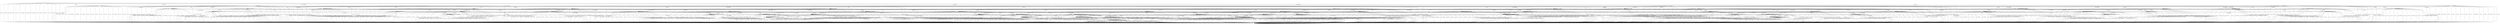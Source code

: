 digraph T4 {
0 [label="0"];
1 [label="1", shape=doublecircle];
2 [label="2"];
3 [label="3"];
4 [label="4"];
5 [label="5"];
6 [label="6"];
7 [label="7"];
8 [label="8"];
9 [label="9"];
10 [label="10"];
11 [label="11"];
12 [label="12"];
13 [label="13"];
14 [label="14"];
15 [label="15"];
16 [label="16"];
17 [label="17"];
18 [label="18"];
19 [label="19"];
20 [label="20"];
21 [label="21"];
22 [label="22"];
23 [label="23"];
24 [label="24"];
25 [label="25"];
26 [label="26"];
27 [label="27"];
28 [label="28"];
29 [label="29"];
30 [label="30"];
31 [label="31"];
32 [label="32"];
33 [label="33"];
34 [label="34"];
35 [label="35"];
36 [label="36"];
37 [label="37"];
38 [label="38"];
39 [label="39"];
40 [label="40"];
41 [label="41"];
42 [label="42"];
43 [label="43"];
44 [label="44"];
45 [label="45"];
46 [label="46"];
47 [label="47"];
48 [label="48"];
49 [label="49"];
50 [label="50"];
51 [label="51"];
52 [label="52"];
53 [label="53"];
54 [label="54"];
55 [label="55"];
56 [label="56"];
57 [label="57"];
58 [label="58"];
59 [label="59"];
60 [label="60"];
61 [label="61"];
62 [label="62"];
63 [label="63"];
64 [label="64"];
0 -> 0  [label="usr3_ai1_re6"];
0 -> 0  [label="usr2_ai3_re23"];
0 -> 0  [label="usr2_ai1_VoidReply"];
0 -> 0  [label="usr1_ai2_re21"];
0 -> 0  [label="ai1_ce3"];
0 -> 0  [label="ai1_ce2"];
0 -> 0  [label="usr1_ai3_VoidReply"];
0 -> 0  [label="usr3_ai3_re4"];
0 -> 0  [label="usr3_ai1_re1"];
0 -> 0  [label="usr2_ai2_VoidReply"];
0 -> 0  [label="usr2_ai3_VoidReply"];
0 -> 0  [label="usr3_ai2_VoidReply"];
0 -> 0  [label="usr2_ai3_re11"];
0 -> 0  [label="usr3_ai1_VoidReply"];
0 -> 0  [label="usr2_ai3_re5"];
0 -> 0  [label="usr3_ai3_re19"];
0 -> 0  [label="usr3_ai3_re12"];
0 -> 0  [label="usr1_ai1_re2"];
0 -> 0  [label="usr1_ai2_re14"];
0 -> 0  [label="usr1_ai1_re1"];
0 -> 0  [label="usr3_ai3_VoidReply"];
1 -> 0  [label="usr3_ai1_re6"];
1 -> 0  [label="usr2_ai3_re23"];
1 -> 0  [label="usr2_ai1_VoidReply"];
1 -> 1  [label="usr1_ai2_re21"];
1 -> 1  [label="ai1_ce3"];
1 -> 0  [label="ai1_ce2"];
1 -> 1  [label="usr1_ai3_VoidReply"];
1 -> 1  [label="usr3_ai3_re4"];
1 -> 0  [label="usr3_ai1_re1"];
1 -> 0  [label="usr2_ai2_VoidReply"];
1 -> 1  [label="usr2_ai3_VoidReply"];
1 -> 0  [label="usr3_ai2_VoidReply"];
1 -> 1  [label="usr2_ai3_re11"];
1 -> 0  [label="usr3_ai1_VoidReply"];
1 -> 0  [label="usr2_ai3_re5"];
1 -> 0  [label="usr3_ai3_re19"];
1 -> 0  [label="usr3_ai3_re12"];
1 -> 0  [label="usr1_ai1_re2"];
1 -> 0  [label="usr1_ai2_re14"];
1 -> 0  [label="usr1_ai1_re1"];
1 -> 0  [label="usr3_ai3_VoidReply"];
2 -> 0  [label="usr3_ai1_re6"];
2 -> 0  [label="usr2_ai3_re23"];
2 -> 0  [label="usr2_ai1_VoidReply"];
2 -> 1  [label="usr1_ai2_re21"];
2 -> 2  [label="ai1_ce3"];
2 -> 0  [label="ai1_ce2"];
2 -> 2  [label="usr1_ai3_VoidReply"];
2 -> 2  [label="usr3_ai3_re4"];
2 -> 0  [label="usr3_ai1_re1"];
2 -> 0  [label="usr2_ai2_VoidReply"];
2 -> 2  [label="usr2_ai3_VoidReply"];
2 -> 0  [label="usr3_ai2_VoidReply"];
2 -> 2  [label="usr2_ai3_re11"];
2 -> 0  [label="usr3_ai1_VoidReply"];
2 -> 0  [label="usr2_ai3_re5"];
2 -> 0  [label="usr3_ai3_re19"];
2 -> 0  [label="usr3_ai3_re12"];
2 -> 0  [label="usr1_ai1_re2"];
2 -> 0  [label="usr1_ai2_re14"];
2 -> 0  [label="usr1_ai1_re1"];
2 -> 0  [label="usr3_ai3_VoidReply"];
3 -> 0  [label="usr3_ai1_re6"];
3 -> 0  [label="usr2_ai3_re23"];
3 -> 0  [label="usr2_ai1_VoidReply"];
3 -> 3  [label="usr1_ai2_re21"];
3 -> 1  [label="ai1_ce3"];
3 -> 0  [label="ai1_ce2"];
3 -> 3  [label="usr1_ai3_VoidReply"];
3 -> 3  [label="usr3_ai3_re4"];
3 -> 0  [label="usr3_ai1_re1"];
3 -> 0  [label="usr2_ai2_VoidReply"];
3 -> 3  [label="usr2_ai3_VoidReply"];
3 -> 0  [label="usr3_ai2_VoidReply"];
3 -> 3  [label="usr2_ai3_re11"];
3 -> 0  [label="usr3_ai1_VoidReply"];
3 -> 0  [label="usr2_ai3_re5"];
3 -> 0  [label="usr3_ai3_re19"];
3 -> 0  [label="usr3_ai3_re12"];
3 -> 0  [label="usr1_ai1_re2"];
3 -> 0  [label="usr1_ai2_re14"];
3 -> 0  [label="usr1_ai1_re1"];
3 -> 0  [label="usr3_ai3_VoidReply"];
4 -> 0  [label="usr3_ai1_re6"];
4 -> 0  [label="usr2_ai3_re23"];
4 -> 0  [label="usr2_ai1_VoidReply"];
4 -> 4  [label="usr1_ai2_re21"];
4 -> 4  [label="ai1_ce3"];
4 -> 0  [label="ai1_ce2"];
4 -> 1  [label="usr3_ai3_re4"];
4 -> 4  [label="usr1_ai3_VoidReply"];
4 -> 0  [label="usr3_ai1_re1"];
4 -> 0  [label="usr2_ai2_VoidReply"];
4 -> 4  [label="usr2_ai3_VoidReply"];
4 -> 0  [label="usr3_ai2_VoidReply"];
4 -> 4  [label="usr2_ai3_re11"];
4 -> 0  [label="usr3_ai1_VoidReply"];
4 -> 0  [label="usr2_ai3_re5"];
4 -> 0  [label="usr3_ai3_re19"];
4 -> 0  [label="usr3_ai3_re12"];
4 -> 0  [label="usr1_ai1_re2"];
4 -> 0  [label="usr1_ai2_re14"];
4 -> 0  [label="usr1_ai1_re1"];
4 -> 0  [label="usr3_ai3_VoidReply"];
5 -> 0  [label="usr3_ai1_re6"];
5 -> 0  [label="usr2_ai3_re23"];
5 -> 0  [label="usr2_ai1_VoidReply"];
5 -> 5  [label="usr1_ai2_re21"];
5 -> 5  [label="ai1_ce3"];
5 -> 0  [label="ai1_ce2"];
5 -> 1  [label="usr1_ai3_VoidReply"];
5 -> 5  [label="usr3_ai3_re4"];
5 -> 0  [label="usr3_ai1_re1"];
5 -> 0  [label="usr2_ai2_VoidReply"];
5 -> 5  [label="usr2_ai3_VoidReply"];
5 -> 0  [label="usr3_ai2_VoidReply"];
5 -> 5  [label="usr2_ai3_re11"];
5 -> 0  [label="usr3_ai1_VoidReply"];
5 -> 0  [label="usr2_ai3_re5"];
5 -> 0  [label="usr3_ai3_re19"];
5 -> 0  [label="usr3_ai3_re12"];
5 -> 0  [label="usr1_ai1_re2"];
5 -> 0  [label="usr1_ai2_re14"];
5 -> 0  [label="usr1_ai1_re1"];
5 -> 0  [label="usr3_ai3_VoidReply"];
6 -> 0  [label="usr3_ai1_re6"];
6 -> 0  [label="usr2_ai3_re23"];
6 -> 0  [label="usr2_ai1_VoidReply"];
6 -> 6  [label="usr1_ai2_re21"];
6 -> 6  [label="ai1_ce3"];
6 -> 0  [label="ai1_ce2"];
6 -> 6  [label="usr1_ai3_VoidReply"];
6 -> 6  [label="usr3_ai3_re4"];
6 -> 0  [label="usr3_ai1_re1"];
6 -> 0  [label="usr2_ai2_VoidReply"];
6 -> 1  [label="usr2_ai3_VoidReply"];
6 -> 0  [label="usr3_ai2_VoidReply"];
6 -> 6  [label="usr2_ai3_re11"];
6 -> 0  [label="usr3_ai1_VoidReply"];
6 -> 0  [label="usr2_ai3_re5"];
6 -> 0  [label="usr3_ai3_re19"];
6 -> 0  [label="usr3_ai3_re12"];
6 -> 0  [label="usr1_ai1_re2"];
6 -> 0  [label="usr1_ai2_re14"];
6 -> 0  [label="usr1_ai1_re1"];
6 -> 0  [label="usr3_ai3_VoidReply"];
7 -> 0  [label="usr3_ai1_re6"];
7 -> 0  [label="usr2_ai3_re23"];
7 -> 0  [label="usr2_ai1_VoidReply"];
7 -> 7  [label="usr1_ai2_re21"];
7 -> 7  [label="ai1_ce3"];
7 -> 0  [label="ai1_ce2"];
7 -> 7  [label="usr3_ai3_re4"];
7 -> 7  [label="usr1_ai3_VoidReply"];
7 -> 0  [label="usr3_ai1_re1"];
7 -> 0  [label="usr2_ai2_VoidReply"];
7 -> 7  [label="usr2_ai3_VoidReply"];
7 -> 0  [label="usr3_ai2_VoidReply"];
7 -> 1  [label="usr2_ai3_re11"];
7 -> 0  [label="usr3_ai1_VoidReply"];
7 -> 0  [label="usr2_ai3_re5"];
7 -> 0  [label="usr3_ai3_re19"];
7 -> 0  [label="usr3_ai3_re12"];
7 -> 0  [label="usr1_ai1_re2"];
7 -> 0  [label="usr1_ai2_re14"];
7 -> 0  [label="usr1_ai1_re1"];
7 -> 0  [label="usr3_ai3_VoidReply"];
8 -> 0  [label="usr3_ai1_re6"];
8 -> 0  [label="usr2_ai3_re23"];
8 -> 0  [label="usr2_ai1_VoidReply"];
8 -> 3  [label="usr1_ai2_re21"];
8 -> 2  [label="ai1_ce3"];
8 -> 0  [label="ai1_ce2"];
8 -> 8  [label="usr1_ai3_VoidReply"];
8 -> 8  [label="usr3_ai3_re4"];
8 -> 0  [label="usr3_ai1_re1"];
8 -> 0  [label="usr2_ai2_VoidReply"];
8 -> 8  [label="usr2_ai3_VoidReply"];
8 -> 0  [label="usr3_ai2_VoidReply"];
8 -> 8  [label="usr2_ai3_re11"];
8 -> 0  [label="usr3_ai1_VoidReply"];
8 -> 0  [label="usr2_ai3_re5"];
8 -> 0  [label="usr3_ai3_re19"];
8 -> 0  [label="usr3_ai3_re12"];
8 -> 0  [label="usr1_ai1_re2"];
8 -> 0  [label="usr1_ai2_re14"];
8 -> 0  [label="usr1_ai1_re1"];
8 -> 0  [label="usr3_ai3_VoidReply"];
9 -> 0  [label="usr3_ai1_re6"];
9 -> 0  [label="usr2_ai3_re23"];
9 -> 0  [label="usr2_ai1_VoidReply"];
9 -> 4  [label="usr1_ai2_re21"];
9 -> 9  [label="ai1_ce3"];
9 -> 0  [label="ai1_ce2"];
9 -> 2  [label="usr3_ai3_re4"];
9 -> 9  [label="usr1_ai3_VoidReply"];
9 -> 0  [label="usr3_ai1_re1"];
9 -> 0  [label="usr2_ai2_VoidReply"];
9 -> 9  [label="usr2_ai3_VoidReply"];
9 -> 0  [label="usr3_ai2_VoidReply"];
9 -> 9  [label="usr2_ai3_re11"];
9 -> 0  [label="usr3_ai1_VoidReply"];
9 -> 0  [label="usr2_ai3_re5"];
9 -> 0  [label="usr3_ai3_re19"];
9 -> 0  [label="usr3_ai3_re12"];
9 -> 0  [label="usr1_ai1_re2"];
9 -> 0  [label="usr1_ai2_re14"];
9 -> 0  [label="usr1_ai1_re1"];
9 -> 0  [label="usr3_ai3_VoidReply"];
10 -> 0  [label="usr3_ai1_re6"];
10 -> 0  [label="usr2_ai3_re23"];
10 -> 0  [label="usr2_ai1_VoidReply"];
10 -> 5  [label="usr1_ai2_re21"];
10 -> 10  [label="ai1_ce3"];
10 -> 0  [label="ai1_ce2"];
10 -> 2  [label="usr1_ai3_VoidReply"];
10 -> 10  [label="usr3_ai3_re4"];
10 -> 0  [label="usr3_ai1_re1"];
10 -> 0  [label="usr2_ai2_VoidReply"];
10 -> 10  [label="usr2_ai3_VoidReply"];
10 -> 0  [label="usr3_ai2_VoidReply"];
10 -> 10  [label="usr2_ai3_re11"];
10 -> 0  [label="usr3_ai1_VoidReply"];
10 -> 0  [label="usr2_ai3_re5"];
10 -> 0  [label="usr3_ai3_re19"];
10 -> 0  [label="usr3_ai3_re12"];
10 -> 0  [label="usr1_ai1_re2"];
10 -> 0  [label="usr1_ai2_re14"];
10 -> 0  [label="usr1_ai1_re1"];
10 -> 0  [label="usr3_ai3_VoidReply"];
11 -> 0  [label="usr3_ai1_re6"];
11 -> 0  [label="usr2_ai3_re23"];
11 -> 0  [label="usr2_ai1_VoidReply"];
11 -> 6  [label="usr1_ai2_re21"];
11 -> 11  [label="ai1_ce3"];
11 -> 0  [label="ai1_ce2"];
11 -> 11  [label="usr1_ai3_VoidReply"];
11 -> 11  [label="usr3_ai3_re4"];
11 -> 0  [label="usr3_ai1_re1"];
11 -> 0  [label="usr2_ai2_VoidReply"];
11 -> 2  [label="usr2_ai3_VoidReply"];
11 -> 0  [label="usr3_ai2_VoidReply"];
11 -> 11  [label="usr2_ai3_re11"];
11 -> 0  [label="usr3_ai1_VoidReply"];
11 -> 0  [label="usr2_ai3_re5"];
11 -> 0  [label="usr3_ai3_re19"];
11 -> 0  [label="usr3_ai3_re12"];
11 -> 0  [label="usr1_ai1_re2"];
11 -> 0  [label="usr1_ai2_re14"];
11 -> 0  [label="usr1_ai1_re1"];
11 -> 0  [label="usr3_ai3_VoidReply"];
12 -> 0  [label="usr3_ai1_re6"];
12 -> 0  [label="usr2_ai3_re23"];
12 -> 0  [label="usr2_ai1_VoidReply"];
12 -> 7  [label="usr1_ai2_re21"];
12 -> 12  [label="ai1_ce3"];
12 -> 0  [label="ai1_ce2"];
12 -> 12  [label="usr3_ai3_re4"];
12 -> 12  [label="usr1_ai3_VoidReply"];
12 -> 0  [label="usr3_ai1_re1"];
12 -> 0  [label="usr2_ai2_VoidReply"];
12 -> 12  [label="usr2_ai3_VoidReply"];
12 -> 0  [label="usr3_ai2_VoidReply"];
12 -> 2  [label="usr2_ai3_re11"];
12 -> 0  [label="usr3_ai1_VoidReply"];
12 -> 0  [label="usr2_ai3_re5"];
12 -> 0  [label="usr3_ai3_re19"];
12 -> 0  [label="usr3_ai3_re12"];
12 -> 0  [label="usr1_ai1_re2"];
12 -> 0  [label="usr1_ai2_re14"];
12 -> 0  [label="usr1_ai1_re1"];
12 -> 0  [label="usr3_ai3_VoidReply"];
13 -> 0  [label="usr3_ai1_re6"];
13 -> 0  [label="usr2_ai3_re23"];
13 -> 0  [label="usr2_ai1_VoidReply"];
13 -> 13  [label="usr1_ai2_re21"];
13 -> 5  [label="ai1_ce3"];
13 -> 0  [label="ai1_ce2"];
13 -> 3  [label="usr1_ai3_VoidReply"];
13 -> 13  [label="usr3_ai3_re4"];
13 -> 0  [label="usr3_ai1_re1"];
13 -> 0  [label="usr2_ai2_VoidReply"];
13 -> 13  [label="usr2_ai3_VoidReply"];
13 -> 0  [label="usr3_ai2_VoidReply"];
13 -> 13  [label="usr2_ai3_re11"];
13 -> 0  [label="usr3_ai1_VoidReply"];
13 -> 0  [label="usr2_ai3_re5"];
13 -> 0  [label="usr3_ai3_re19"];
13 -> 0  [label="usr3_ai3_re12"];
13 -> 0  [label="usr1_ai1_re2"];
13 -> 0  [label="usr1_ai2_re14"];
13 -> 0  [label="usr1_ai1_re1"];
13 -> 0  [label="usr3_ai3_VoidReply"];
14 -> 0  [label="usr3_ai1_re6"];
14 -> 0  [label="usr2_ai3_re23"];
14 -> 0  [label="usr2_ai1_VoidReply"];
14 -> 14  [label="usr1_ai2_re21"];
14 -> 14  [label="ai1_ce3"];
14 -> 0  [label="ai1_ce2"];
14 -> 4  [label="usr1_ai3_VoidReply"];
14 -> 5  [label="usr3_ai3_re4"];
14 -> 0  [label="usr3_ai1_re1"];
14 -> 0  [label="usr2_ai2_VoidReply"];
14 -> 14  [label="usr2_ai3_VoidReply"];
14 -> 0  [label="usr3_ai2_VoidReply"];
14 -> 14  [label="usr2_ai3_re11"];
14 -> 0  [label="usr3_ai1_VoidReply"];
14 -> 0  [label="usr2_ai3_re5"];
14 -> 0  [label="usr3_ai3_re19"];
14 -> 0  [label="usr3_ai3_re12"];
14 -> 0  [label="usr1_ai1_re2"];
14 -> 0  [label="usr1_ai2_re14"];
14 -> 0  [label="usr1_ai1_re1"];
14 -> 0  [label="usr3_ai3_VoidReply"];
15 -> 0  [label="usr3_ai1_re6"];
15 -> 0  [label="usr2_ai3_re23"];
15 -> 0  [label="usr2_ai1_VoidReply"];
15 -> 15  [label="usr1_ai2_re21"];
15 -> 15  [label="ai1_ce3"];
15 -> 0  [label="ai1_ce2"];
15 -> 6  [label="usr1_ai3_VoidReply"];
15 -> 15  [label="usr3_ai3_re4"];
15 -> 0  [label="usr3_ai1_re1"];
15 -> 0  [label="usr2_ai2_VoidReply"];
15 -> 5  [label="usr2_ai3_VoidReply"];
15 -> 0  [label="usr3_ai2_VoidReply"];
15 -> 15  [label="usr2_ai3_re11"];
15 -> 0  [label="usr3_ai1_VoidReply"];
15 -> 0  [label="usr2_ai3_re5"];
15 -> 0  [label="usr3_ai3_re19"];
15 -> 0  [label="usr3_ai3_re12"];
15 -> 0  [label="usr1_ai1_re2"];
15 -> 0  [label="usr1_ai2_re14"];
15 -> 0  [label="usr1_ai1_re1"];
15 -> 0  [label="usr3_ai3_VoidReply"];
16 -> 0  [label="usr3_ai1_re6"];
16 -> 0  [label="usr2_ai3_re23"];
16 -> 0  [label="usr2_ai1_VoidReply"];
16 -> 16  [label="usr1_ai2_re21"];
16 -> 16  [label="ai1_ce3"];
16 -> 0  [label="ai1_ce2"];
16 -> 16  [label="usr3_ai3_re4"];
16 -> 7  [label="usr1_ai3_VoidReply"];
16 -> 0  [label="usr3_ai1_re1"];
16 -> 0  [label="usr2_ai2_VoidReply"];
16 -> 16  [label="usr2_ai3_VoidReply"];
16 -> 0  [label="usr3_ai2_VoidReply"];
16 -> 5  [label="usr2_ai3_re11"];
16 -> 0  [label="usr3_ai1_VoidReply"];
16 -> 0  [label="usr2_ai3_re5"];
16 -> 0  [label="usr3_ai3_re19"];
16 -> 0  [label="usr3_ai3_re12"];
16 -> 0  [label="usr1_ai1_re2"];
16 -> 0  [label="usr1_ai2_re14"];
16 -> 0  [label="usr1_ai1_re1"];
16 -> 0  [label="usr3_ai3_VoidReply"];
17 -> 0  [label="usr3_ai1_re6"];
17 -> 0  [label="usr2_ai3_re23"];
17 -> 0  [label="usr2_ai1_VoidReply"];
17 -> 17  [label="usr1_ai2_re21"];
17 -> 4  [label="ai1_ce3"];
17 -> 0  [label="ai1_ce2"];
17 -> 3  [label="usr3_ai3_re4"];
17 -> 17  [label="usr1_ai3_VoidReply"];
17 -> 0  [label="usr3_ai1_re1"];
17 -> 0  [label="usr2_ai2_VoidReply"];
17 -> 17  [label="usr2_ai3_VoidReply"];
17 -> 0  [label="usr3_ai2_VoidReply"];
17 -> 17  [label="usr2_ai3_re11"];
17 -> 0  [label="usr3_ai1_VoidReply"];
17 -> 0  [label="usr2_ai3_re5"];
17 -> 0  [label="usr3_ai3_re19"];
17 -> 0  [label="usr3_ai3_re12"];
17 -> 0  [label="usr1_ai1_re2"];
17 -> 0  [label="usr1_ai2_re14"];
17 -> 0  [label="usr1_ai1_re1"];
17 -> 0  [label="usr3_ai3_VoidReply"];
18 -> 0  [label="usr3_ai1_re6"];
18 -> 0  [label="usr2_ai3_re23"];
18 -> 0  [label="usr2_ai1_VoidReply"];
18 -> 18  [label="usr1_ai2_re21"];
18 -> 18  [label="ai1_ce3"];
18 -> 0  [label="ai1_ce2"];
18 -> 6  [label="usr3_ai3_re4"];
18 -> 18  [label="usr1_ai3_VoidReply"];
18 -> 0  [label="usr3_ai1_re1"];
18 -> 0  [label="usr2_ai2_VoidReply"];
18 -> 4  [label="usr2_ai3_VoidReply"];
18 -> 0  [label="usr3_ai2_VoidReply"];
18 -> 18  [label="usr2_ai3_re11"];
18 -> 0  [label="usr3_ai1_VoidReply"];
18 -> 0  [label="usr2_ai3_re5"];
18 -> 0  [label="usr3_ai3_re19"];
18 -> 0  [label="usr3_ai3_re12"];
18 -> 0  [label="usr1_ai1_re2"];
18 -> 0  [label="usr1_ai2_re14"];
18 -> 0  [label="usr1_ai1_re1"];
18 -> 0  [label="usr3_ai3_VoidReply"];
19 -> 0  [label="usr3_ai1_re6"];
19 -> 0  [label="usr2_ai3_re23"];
19 -> 0  [label="usr2_ai1_VoidReply"];
19 -> 19  [label="usr1_ai2_re21"];
19 -> 19  [label="ai1_ce3"];
19 -> 0  [label="ai1_ce2"];
19 -> 19  [label="usr1_ai3_VoidReply"];
19 -> 7  [label="usr3_ai3_re4"];
19 -> 0  [label="usr3_ai1_re1"];
19 -> 0  [label="usr2_ai2_VoidReply"];
19 -> 19  [label="usr2_ai3_VoidReply"];
19 -> 0  [label="usr3_ai2_VoidReply"];
19 -> 4  [label="usr2_ai3_re11"];
19 -> 0  [label="usr3_ai1_VoidReply"];
19 -> 0  [label="usr2_ai3_re5"];
19 -> 0  [label="usr3_ai3_re19"];
19 -> 0  [label="usr3_ai3_re12"];
19 -> 0  [label="usr1_ai1_re2"];
19 -> 0  [label="usr1_ai2_re14"];
19 -> 0  [label="usr1_ai1_re1"];
19 -> 0  [label="usr3_ai3_VoidReply"];
20 -> 0  [label="usr3_ai1_re6"];
20 -> 0  [label="usr2_ai3_re23"];
20 -> 0  [label="usr2_ai1_VoidReply"];
20 -> 20  [label="usr1_ai2_re21"];
20 -> 6  [label="ai1_ce3"];
20 -> 0  [label="ai1_ce2"];
20 -> 20  [label="usr1_ai3_VoidReply"];
20 -> 20  [label="usr3_ai3_re4"];
20 -> 0  [label="usr3_ai1_re1"];
20 -> 0  [label="usr2_ai2_VoidReply"];
20 -> 3  [label="usr2_ai3_VoidReply"];
20 -> 0  [label="usr3_ai2_VoidReply"];
20 -> 20  [label="usr2_ai3_re11"];
20 -> 0  [label="usr3_ai1_VoidReply"];
20 -> 0  [label="usr2_ai3_re5"];
20 -> 0  [label="usr3_ai3_re19"];
20 -> 0  [label="usr3_ai3_re12"];
20 -> 0  [label="usr1_ai1_re2"];
20 -> 0  [label="usr1_ai2_re14"];
20 -> 0  [label="usr1_ai1_re1"];
20 -> 0  [label="usr3_ai3_VoidReply"];
21 -> 0  [label="usr3_ai1_re6"];
21 -> 0  [label="usr2_ai3_re23"];
21 -> 0  [label="usr2_ai1_VoidReply"];
21 -> 21  [label="usr1_ai2_re21"];
21 -> 21  [label="ai1_ce3"];
21 -> 0  [label="ai1_ce2"];
21 -> 21  [label="usr3_ai3_re4"];
21 -> 21  [label="usr1_ai3_VoidReply"];
21 -> 0  [label="usr3_ai1_re1"];
21 -> 0  [label="usr2_ai2_VoidReply"];
21 -> 7  [label="usr2_ai3_VoidReply"];
21 -> 0  [label="usr3_ai2_VoidReply"];
21 -> 6  [label="usr2_ai3_re11"];
21 -> 0  [label="usr3_ai1_VoidReply"];
21 -> 0  [label="usr2_ai3_re5"];
21 -> 0  [label="usr3_ai3_re19"];
21 -> 0  [label="usr3_ai3_re12"];
21 -> 0  [label="usr1_ai1_re2"];
21 -> 0  [label="usr1_ai2_re14"];
21 -> 0  [label="usr1_ai1_re1"];
21 -> 0  [label="usr3_ai3_VoidReply"];
22 -> 0  [label="usr3_ai1_re6"];
22 -> 0  [label="usr2_ai3_re23"];
22 -> 0  [label="usr2_ai1_VoidReply"];
22 -> 15  [label="usr1_ai2_re21"];
22 -> 22  [label="ai1_ce3"];
22 -> 0  [label="ai1_ce2"];
22 -> 11  [label="usr1_ai3_VoidReply"];
22 -> 22  [label="usr3_ai3_re4"];
22 -> 0  [label="usr3_ai1_re1"];
22 -> 0  [label="usr2_ai2_VoidReply"];
22 -> 10  [label="usr2_ai3_VoidReply"];
22 -> 0  [label="usr3_ai2_VoidReply"];
22 -> 22  [label="usr2_ai3_re11"];
22 -> 0  [label="usr3_ai1_VoidReply"];
22 -> 0  [label="usr2_ai3_re5"];
22 -> 0  [label="usr3_ai3_re19"];
22 -> 0  [label="usr3_ai3_re12"];
22 -> 0  [label="usr1_ai1_re2"];
22 -> 0  [label="usr1_ai2_re14"];
22 -> 0  [label="usr1_ai1_re1"];
22 -> 0  [label="usr3_ai3_VoidReply"];
23 -> 0  [label="usr3_ai1_re6"];
23 -> 0  [label="usr2_ai3_re23"];
23 -> 0  [label="usr2_ai1_VoidReply"];
23 -> 23  [label="usr1_ai2_re21"];
23 -> 15  [label="ai1_ce3"];
23 -> 0  [label="ai1_ce2"];
23 -> 20  [label="usr1_ai3_VoidReply"];
23 -> 23  [label="usr3_ai3_re4"];
23 -> 0  [label="usr3_ai1_re1"];
23 -> 0  [label="usr2_ai2_VoidReply"];
23 -> 13  [label="usr2_ai3_VoidReply"];
23 -> 0  [label="usr3_ai2_VoidReply"];
23 -> 23  [label="usr2_ai3_re11"];
23 -> 0  [label="usr3_ai1_VoidReply"];
23 -> 0  [label="usr2_ai3_re5"];
23 -> 0  [label="usr3_ai3_re19"];
23 -> 0  [label="usr3_ai3_re12"];
23 -> 0  [label="usr1_ai1_re2"];
23 -> 0  [label="usr1_ai2_re14"];
23 -> 0  [label="usr1_ai1_re1"];
23 -> 0  [label="usr3_ai3_VoidReply"];
24 -> 0  [label="usr3_ai1_re6"];
24 -> 0  [label="usr2_ai3_re23"];
24 -> 0  [label="usr2_ai1_VoidReply"];
24 -> 24  [label="usr1_ai2_re21"];
24 -> 24  [label="ai1_ce3"];
24 -> 0  [label="ai1_ce2"];
24 -> 18  [label="usr1_ai3_VoidReply"];
24 -> 15  [label="usr3_ai3_re4"];
24 -> 0  [label="usr3_ai1_re1"];
24 -> 0  [label="usr2_ai2_VoidReply"];
24 -> 14  [label="usr2_ai3_VoidReply"];
24 -> 0  [label="usr3_ai2_VoidReply"];
24 -> 24  [label="usr2_ai3_re11"];
24 -> 0  [label="usr3_ai1_VoidReply"];
24 -> 0  [label="usr2_ai3_re5"];
24 -> 0  [label="usr3_ai3_re19"];
24 -> 0  [label="usr3_ai3_re12"];
24 -> 0  [label="usr1_ai1_re2"];
24 -> 0  [label="usr1_ai2_re14"];
24 -> 0  [label="usr1_ai1_re1"];
24 -> 0  [label="usr3_ai3_VoidReply"];
25 -> 0  [label="usr3_ai1_re6"];
25 -> 0  [label="usr2_ai3_re23"];
25 -> 0  [label="usr2_ai1_VoidReply"];
25 -> 25  [label="usr1_ai2_re21"];
25 -> 25  [label="ai1_ce3"];
25 -> 0  [label="ai1_ce2"];
25 -> 25  [label="usr3_ai3_re4"];
25 -> 21  [label="usr1_ai3_VoidReply"];
25 -> 0  [label="usr3_ai1_re1"];
25 -> 0  [label="usr2_ai2_VoidReply"];
25 -> 16  [label="usr2_ai3_VoidReply"];
25 -> 0  [label="usr3_ai2_VoidReply"];
25 -> 15  [label="usr2_ai3_re11"];
25 -> 0  [label="usr3_ai1_VoidReply"];
25 -> 0  [label="usr2_ai3_re5"];
25 -> 0  [label="usr3_ai3_re19"];
25 -> 0  [label="usr3_ai3_re12"];
25 -> 0  [label="usr1_ai1_re2"];
25 -> 0  [label="usr1_ai2_re14"];
25 -> 0  [label="usr1_ai1_re1"];
25 -> 0  [label="usr3_ai3_VoidReply"];
26 -> 0  [label="usr3_ai1_re6"];
26 -> 0  [label="usr2_ai3_re23"];
26 -> 0  [label="usr2_ai1_VoidReply"];
26 -> 18  [label="usr1_ai2_re21"];
26 -> 26  [label="ai1_ce3"];
26 -> 0  [label="ai1_ce2"];
26 -> 11  [label="usr3_ai3_re4"];
26 -> 26  [label="usr1_ai3_VoidReply"];
26 -> 0  [label="usr3_ai1_re1"];
26 -> 0  [label="usr2_ai2_VoidReply"];
26 -> 9  [label="usr2_ai3_VoidReply"];
26 -> 0  [label="usr3_ai2_VoidReply"];
26 -> 26  [label="usr2_ai3_re11"];
26 -> 0  [label="usr3_ai1_VoidReply"];
26 -> 0  [label="usr2_ai3_re5"];
26 -> 0  [label="usr3_ai3_re19"];
26 -> 0  [label="usr3_ai3_re12"];
26 -> 0  [label="usr1_ai1_re2"];
26 -> 0  [label="usr1_ai2_re14"];
26 -> 0  [label="usr1_ai1_re1"];
26 -> 0  [label="usr3_ai3_VoidReply"];
27 -> 0  [label="usr3_ai1_re6"];
27 -> 0  [label="usr2_ai3_re23"];
27 -> 0  [label="usr2_ai1_VoidReply"];
27 -> 27  [label="usr1_ai2_re21"];
27 -> 18  [label="ai1_ce3"];
27 -> 0  [label="ai1_ce2"];
27 -> 20  [label="usr3_ai3_re4"];
27 -> 27  [label="usr1_ai3_VoidReply"];
27 -> 0  [label="usr3_ai1_re1"];
27 -> 0  [label="usr2_ai2_VoidReply"];
27 -> 17  [label="usr2_ai3_VoidReply"];
27 -> 0  [label="usr3_ai2_VoidReply"];
27 -> 27  [label="usr2_ai3_re11"];
27 -> 0  [label="usr3_ai1_VoidReply"];
27 -> 0  [label="usr2_ai3_re5"];
27 -> 0  [label="usr3_ai3_re19"];
27 -> 0  [label="usr3_ai3_re12"];
27 -> 0  [label="usr1_ai1_re2"];
27 -> 0  [label="usr1_ai2_re14"];
27 -> 0  [label="usr1_ai1_re1"];
27 -> 0  [label="usr3_ai3_VoidReply"];
28 -> 0  [label="usr3_ai1_re6"];
28 -> 0  [label="usr2_ai3_re23"];
28 -> 0  [label="usr2_ai1_VoidReply"];
28 -> 28  [label="usr1_ai2_re21"];
28 -> 28  [label="ai1_ce3"];
28 -> 0  [label="ai1_ce2"];
28 -> 28  [label="usr1_ai3_VoidReply"];
28 -> 21  [label="usr3_ai3_re4"];
28 -> 0  [label="usr3_ai1_re1"];
28 -> 0  [label="usr2_ai2_VoidReply"];
28 -> 19  [label="usr2_ai3_VoidReply"];
28 -> 0  [label="usr3_ai2_VoidReply"];
28 -> 18  [label="usr2_ai3_re11"];
28 -> 0  [label="usr3_ai1_VoidReply"];
28 -> 0  [label="usr2_ai3_re5"];
28 -> 0  [label="usr3_ai3_re19"];
28 -> 0  [label="usr3_ai3_re12"];
28 -> 0  [label="usr1_ai1_re2"];
28 -> 0  [label="usr1_ai2_re14"];
28 -> 0  [label="usr1_ai1_re1"];
28 -> 0  [label="usr3_ai3_VoidReply"];
29 -> 0  [label="usr3_ai1_re6"];
29 -> 0  [label="usr2_ai3_re23"];
29 -> 0  [label="usr2_ai1_VoidReply"];
29 -> 16  [label="usr1_ai2_re21"];
29 -> 29  [label="ai1_ce3"];
29 -> 0  [label="ai1_ce2"];
29 -> 29  [label="usr3_ai3_re4"];
29 -> 12  [label="usr1_ai3_VoidReply"];
29 -> 0  [label="usr3_ai1_re1"];
29 -> 0  [label="usr2_ai2_VoidReply"];
29 -> 29  [label="usr2_ai3_VoidReply"];
29 -> 0  [label="usr3_ai2_VoidReply"];
29 -> 10  [label="usr2_ai3_re11"];
29 -> 0  [label="usr3_ai1_VoidReply"];
29 -> 0  [label="usr2_ai3_re5"];
29 -> 0  [label="usr3_ai3_re19"];
29 -> 0  [label="usr3_ai3_re12"];
29 -> 0  [label="usr1_ai1_re2"];
29 -> 0  [label="usr1_ai2_re14"];
29 -> 0  [label="usr1_ai1_re1"];
29 -> 0  [label="usr3_ai3_VoidReply"];
30 -> 0  [label="usr3_ai1_re6"];
30 -> 0  [label="usr2_ai3_re23"];
30 -> 0  [label="usr2_ai1_VoidReply"];
30 -> 30  [label="usr1_ai2_re21"];
30 -> 16  [label="ai1_ce3"];
30 -> 0  [label="ai1_ce2"];
30 -> 30  [label="usr3_ai3_re4"];
30 -> 45  [label="usr1_ai3_VoidReply"];
30 -> 0  [label="usr3_ai1_re1"];
30 -> 0  [label="usr2_ai2_VoidReply"];
30 -> 30  [label="usr2_ai3_VoidReply"];
30 -> 0  [label="usr3_ai2_VoidReply"];
30 -> 13  [label="usr2_ai3_re11"];
30 -> 0  [label="usr3_ai1_VoidReply"];
30 -> 0  [label="usr2_ai3_re5"];
30 -> 0  [label="usr3_ai3_re19"];
30 -> 0  [label="usr3_ai3_re12"];
30 -> 0  [label="usr1_ai1_re2"];
30 -> 0  [label="usr1_ai2_re14"];
30 -> 0  [label="usr1_ai1_re1"];
30 -> 0  [label="usr3_ai3_VoidReply"];
31 -> 0  [label="usr3_ai1_re6"];
31 -> 0  [label="usr2_ai3_re23"];
31 -> 0  [label="usr2_ai1_VoidReply"];
31 -> 31  [label="usr1_ai2_re21"];
31 -> 31  [label="ai1_ce3"];
31 -> 0  [label="ai1_ce2"];
31 -> 19  [label="usr1_ai3_VoidReply"];
31 -> 16  [label="usr3_ai3_re4"];
31 -> 0  [label="usr3_ai1_re1"];
31 -> 0  [label="usr2_ai2_VoidReply"];
31 -> 31  [label="usr2_ai3_VoidReply"];
31 -> 0  [label="usr3_ai2_VoidReply"];
31 -> 14  [label="usr2_ai3_re11"];
31 -> 0  [label="usr3_ai1_VoidReply"];
31 -> 0  [label="usr2_ai3_re5"];
31 -> 0  [label="usr3_ai3_re19"];
31 -> 0  [label="usr3_ai3_re12"];
31 -> 0  [label="usr1_ai1_re2"];
31 -> 0  [label="usr1_ai2_re14"];
31 -> 0  [label="usr1_ai1_re1"];
31 -> 0  [label="usr3_ai3_VoidReply"];
32 -> 0  [label="usr3_ai1_re6"];
32 -> 0  [label="usr2_ai3_re23"];
32 -> 0  [label="usr2_ai1_VoidReply"];
32 -> 19  [label="usr1_ai2_re21"];
32 -> 32  [label="ai1_ce3"];
32 -> 0  [label="ai1_ce2"];
32 -> 32  [label="usr1_ai3_VoidReply"];
32 -> 12  [label="usr3_ai3_re4"];
32 -> 0  [label="usr3_ai1_re1"];
32 -> 0  [label="usr2_ai2_VoidReply"];
32 -> 32  [label="usr2_ai3_VoidReply"];
32 -> 0  [label="usr3_ai2_VoidReply"];
32 -> 9  [label="usr2_ai3_re11"];
32 -> 0  [label="usr3_ai1_VoidReply"];
32 -> 0  [label="usr2_ai3_re5"];
32 -> 0  [label="usr3_ai3_re19"];
32 -> 0  [label="usr3_ai3_re12"];
32 -> 0  [label="usr1_ai1_re2"];
32 -> 0  [label="usr1_ai2_re14"];
32 -> 0  [label="usr1_ai1_re1"];
32 -> 0  [label="usr3_ai3_VoidReply"];
33 -> 0  [label="usr3_ai1_re6"];
33 -> 0  [label="usr2_ai3_re23"];
33 -> 0  [label="usr2_ai1_VoidReply"];
33 -> 33  [label="usr1_ai2_re21"];
33 -> 19  [label="ai1_ce3"];
33 -> 0  [label="ai1_ce2"];
33 -> 33  [label="usr1_ai3_VoidReply"];
33 -> 45  [label="usr3_ai3_re4"];
33 -> 0  [label="usr3_ai1_re1"];
33 -> 0  [label="usr2_ai2_VoidReply"];
33 -> 33  [label="usr2_ai3_VoidReply"];
33 -> 0  [label="usr3_ai2_VoidReply"];
33 -> 17  [label="usr2_ai3_re11"];
33 -> 0  [label="usr3_ai1_VoidReply"];
33 -> 0  [label="usr2_ai3_re5"];
33 -> 0  [label="usr3_ai3_re19"];
33 -> 0  [label="usr3_ai3_re12"];
33 -> 0  [label="usr1_ai1_re2"];
33 -> 0  [label="usr1_ai2_re14"];
33 -> 0  [label="usr1_ai1_re1"];
33 -> 0  [label="usr3_ai3_VoidReply"];
34 -> 0  [label="usr3_ai1_re6"];
34 -> 0  [label="usr2_ai3_re23"];
34 -> 0  [label="usr2_ai1_VoidReply"];
34 -> 21  [label="usr1_ai2_re21"];
34 -> 34  [label="ai1_ce3"];
34 -> 0  [label="ai1_ce2"];
34 -> 34  [label="usr3_ai3_re4"];
34 -> 34  [label="usr1_ai3_VoidReply"];
34 -> 0  [label="usr3_ai1_re1"];
34 -> 0  [label="usr2_ai2_VoidReply"];
34 -> 12  [label="usr2_ai3_VoidReply"];
34 -> 0  [label="usr3_ai2_VoidReply"];
34 -> 11  [label="usr2_ai3_re11"];
34 -> 0  [label="usr3_ai1_VoidReply"];
34 -> 0  [label="usr2_ai3_re5"];
34 -> 0  [label="usr3_ai3_re19"];
34 -> 0  [label="usr3_ai3_re12"];
34 -> 0  [label="usr1_ai1_re2"];
34 -> 0  [label="usr1_ai2_re14"];
34 -> 0  [label="usr1_ai1_re1"];
34 -> 0  [label="usr3_ai3_VoidReply"];
35 -> 0  [label="usr3_ai1_re6"];
35 -> 0  [label="usr2_ai3_re23"];
35 -> 0  [label="usr2_ai1_VoidReply"];
35 -> 35  [label="usr1_ai2_re21"];
35 -> 21  [label="ai1_ce3"];
35 -> 0  [label="ai1_ce2"];
35 -> 35  [label="usr3_ai3_re4"];
35 -> 35  [label="usr1_ai3_VoidReply"];
35 -> 0  [label="usr3_ai1_re1"];
35 -> 0  [label="usr2_ai2_VoidReply"];
35 -> 45  [label="usr2_ai3_VoidReply"];
35 -> 0  [label="usr3_ai2_VoidReply"];
35 -> 20  [label="usr2_ai3_re11"];
35 -> 0  [label="usr3_ai1_VoidReply"];
35 -> 0  [label="usr2_ai3_re5"];
35 -> 0  [label="usr3_ai3_re19"];
35 -> 0  [label="usr3_ai3_re12"];
35 -> 0  [label="usr1_ai1_re2"];
35 -> 0  [label="usr1_ai2_re14"];
35 -> 0  [label="usr1_ai1_re1"];
35 -> 0  [label="usr3_ai3_VoidReply"];
36 -> 0  [label="usr3_ai1_re6"];
36 -> 0  [label="usr2_ai3_re23"];
36 -> 0  [label="usr2_ai1_VoidReply"];
36 -> 25  [label="usr1_ai2_re21"];
36 -> 36  [label="ai1_ce3"];
36 -> 0  [label="ai1_ce2"];
36 -> 36  [label="usr3_ai3_re4"];
36 -> 34  [label="usr1_ai3_VoidReply"];
36 -> 0  [label="usr3_ai1_re1"];
36 -> 0  [label="usr2_ai2_VoidReply"];
36 -> 29  [label="usr2_ai3_VoidReply"];
36 -> 0  [label="usr3_ai2_VoidReply"];
36 -> 22  [label="usr2_ai3_re11"];
36 -> 0  [label="usr3_ai1_VoidReply"];
36 -> 0  [label="usr2_ai3_re5"];
36 -> 0  [label="usr3_ai3_re19"];
36 -> 0  [label="usr3_ai3_re12"];
36 -> 0  [label="usr1_ai1_re2"];
36 -> 0  [label="usr1_ai2_re14"];
36 -> 0  [label="usr1_ai1_re1"];
36 -> 0  [label="usr3_ai3_VoidReply"];
37 -> 0  [label="usr3_ai1_re6"];
37 -> 0  [label="usr2_ai3_re23"];
37 -> 0  [label="usr2_ai1_VoidReply"];
37 -> 37  [label="usr1_ai2_re21"];
37 -> 25  [label="ai1_ce3"];
37 -> 0  [label="ai1_ce2"];
37 -> 37  [label="usr3_ai3_re4"];
37 -> 35  [label="usr1_ai3_VoidReply"];
37 -> 0  [label="usr3_ai1_re1"];
37 -> 0  [label="usr2_ai2_VoidReply"];
37 -> 30  [label="usr2_ai3_VoidReply"];
37 -> 0  [label="usr3_ai2_VoidReply"];
37 -> 23  [label="usr2_ai3_re11"];
37 -> 0  [label="usr3_ai1_VoidReply"];
37 -> 0  [label="usr2_ai3_re5"];
37 -> 0  [label="usr3_ai3_re19"];
37 -> 0  [label="usr3_ai3_re12"];
37 -> 0  [label="usr1_ai1_re2"];
37 -> 0  [label="usr1_ai2_re14"];
37 -> 0  [label="usr1_ai1_re1"];
37 -> 0  [label="usr3_ai3_VoidReply"];
38 -> 0  [label="usr3_ai1_re6"];
38 -> 0  [label="usr2_ai3_re23"];
38 -> 0  [label="usr2_ai1_VoidReply"];
38 -> 38  [label="usr1_ai2_re21"];
38 -> 38  [label="ai1_ce3"];
38 -> 0  [label="ai1_ce2"];
38 -> 28  [label="usr1_ai3_VoidReply"];
38 -> 25  [label="usr3_ai3_re4"];
38 -> 0  [label="usr3_ai1_re1"];
38 -> 0  [label="usr2_ai2_VoidReply"];
38 -> 31  [label="usr2_ai3_VoidReply"];
38 -> 0  [label="usr3_ai2_VoidReply"];
38 -> 24  [label="usr2_ai3_re11"];
38 -> 0  [label="usr3_ai1_VoidReply"];
38 -> 0  [label="usr2_ai3_re5"];
38 -> 0  [label="usr3_ai3_re19"];
38 -> 0  [label="usr3_ai3_re12"];
38 -> 0  [label="usr1_ai1_re2"];
38 -> 0  [label="usr1_ai2_re14"];
38 -> 0  [label="usr1_ai1_re1"];
38 -> 0  [label="usr3_ai3_VoidReply"];
39 -> 0  [label="usr3_ai1_re6"];
39 -> 0  [label="usr2_ai3_re23"];
39 -> 0  [label="usr2_ai1_VoidReply"];
39 -> 31  [label="usr1_ai2_re21"];
39 -> 39  [label="ai1_ce3"];
39 -> 0  [label="ai1_ce2"];
39 -> 32  [label="usr1_ai3_VoidReply"];
39 -> 29  [label="usr3_ai3_re4"];
39 -> 0  [label="usr3_ai1_re1"];
39 -> 0  [label="usr2_ai2_VoidReply"];
39 -> 39  [label="usr2_ai3_VoidReply"];
39 -> 0  [label="usr3_ai2_VoidReply"];
39 -> 48  [label="usr2_ai3_re11"];
39 -> 0  [label="usr3_ai1_VoidReply"];
39 -> 0  [label="usr2_ai3_re5"];
39 -> 0  [label="usr3_ai3_re19"];
39 -> 0  [label="usr3_ai3_re12"];
39 -> 0  [label="usr1_ai1_re2"];
39 -> 0  [label="usr1_ai2_re14"];
39 -> 0  [label="usr1_ai1_re1"];
39 -> 0  [label="usr3_ai3_VoidReply"];
40 -> 0  [label="usr3_ai1_re6"];
40 -> 0  [label="usr2_ai3_re23"];
40 -> 0  [label="usr2_ai1_VoidReply"];
40 -> 40  [label="usr1_ai2_re21"];
40 -> 31  [label="ai1_ce3"];
40 -> 0  [label="ai1_ce2"];
40 -> 33  [label="usr1_ai3_VoidReply"];
40 -> 30  [label="usr3_ai3_re4"];
40 -> 0  [label="usr3_ai1_re1"];
40 -> 0  [label="usr2_ai2_VoidReply"];
40 -> 40  [label="usr2_ai3_VoidReply"];
40 -> 0  [label="usr3_ai2_VoidReply"];
40 -> 49  [label="usr2_ai3_re11"];
40 -> 0  [label="usr3_ai1_VoidReply"];
40 -> 0  [label="usr2_ai3_re5"];
40 -> 0  [label="usr3_ai3_re19"];
40 -> 0  [label="usr3_ai3_re12"];
40 -> 0  [label="usr1_ai1_re2"];
40 -> 0  [label="usr1_ai2_re14"];
40 -> 0  [label="usr1_ai1_re1"];
40 -> 0  [label="usr3_ai3_VoidReply"];
41 -> 0  [label="usr3_ai1_re6"];
41 -> 0  [label="usr2_ai3_re23"];
41 -> 0  [label="usr2_ai1_VoidReply"];
41 -> 38  [label="usr1_ai2_re21"];
41 -> 41  [label="ai1_ce3"];
41 -> 0  [label="ai1_ce2"];
41 -> 51  [label="usr1_ai3_VoidReply"];
41 -> 36  [label="usr3_ai3_re4"];
41 -> 0  [label="usr3_ai1_re1"];
41 -> 0  [label="usr2_ai2_VoidReply"];
41 -> 39  [label="usr2_ai3_VoidReply"];
41 -> 0  [label="usr3_ai2_VoidReply"];
41 -> 62  [label="usr2_ai3_re11"];
41 -> 0  [label="usr3_ai1_VoidReply"];
41 -> 0  [label="usr2_ai3_re5"];
41 -> 0  [label="usr3_ai3_re19"];
41 -> 0  [label="usr3_ai3_re12"];
41 -> 0  [label="usr1_ai1_re2"];
41 -> 0  [label="usr1_ai2_re14"];
41 -> 0  [label="usr1_ai1_re1"];
41 -> 0  [label="usr3_ai3_VoidReply"];
42 -> 0  [label="usr3_ai1_re6"];
42 -> 0  [label="usr2_ai3_re23"];
42 -> 0  [label="usr2_ai1_VoidReply"];
42 -> 42  [label="usr1_ai2_re21"];
42 -> 38  [label="ai1_ce3"];
42 -> 0  [label="ai1_ce2"];
42 -> 53  [label="usr1_ai3_VoidReply"];
42 -> 37  [label="usr3_ai3_re4"];
42 -> 0  [label="usr3_ai1_re1"];
42 -> 0  [label="usr2_ai2_VoidReply"];
42 -> 40  [label="usr2_ai3_VoidReply"];
42 -> 0  [label="usr3_ai2_VoidReply"];
42 -> 64  [label="usr2_ai3_re11"];
42 -> 0  [label="usr3_ai1_VoidReply"];
42 -> 0  [label="usr2_ai3_re5"];
42 -> 0  [label="usr3_ai3_re19"];
42 -> 0  [label="usr3_ai3_re12"];
42 -> 0  [label="usr1_ai1_re2"];
42 -> 0  [label="usr1_ai2_re14"];
42 -> 0  [label="usr1_ai1_re1"];
42 -> 0  [label="usr3_ai3_VoidReply"];
43 -> 0  [label="usr3_ai1_re6"];
43 -> 0  [label="usr2_ai3_re23"];
43 -> 0  [label="usr2_ai1_VoidReply"];
43 -> 40  [label="usr1_ai2_re21"];
43 -> 39  [label="ai1_ce3"];
43 -> 0  [label="ai1_ce2"];
43 -> 54  [label="usr1_ai3_VoidReply"];
43 -> 55  [label="usr3_ai3_re4"];
43 -> 0  [label="usr3_ai1_re1"];
43 -> 0  [label="usr2_ai2_VoidReply"];
43 -> 43  [label="usr2_ai3_VoidReply"];
43 -> 0  [label="usr3_ai2_VoidReply"];
43 -> 59  [label="usr2_ai3_re11"];
43 -> 0  [label="usr3_ai1_VoidReply"];
43 -> 0  [label="usr2_ai3_re5"];
43 -> 0  [label="usr3_ai3_re19"];
43 -> 0  [label="usr3_ai3_re12"];
43 -> 0  [label="usr1_ai1_re2"];
43 -> 0  [label="usr1_ai2_re14"];
43 -> 0  [label="usr1_ai1_re1"];
43 -> 0  [label="usr3_ai3_VoidReply"];
44 -> 0  [label="usr3_ai1_re6"];
44 -> 0  [label="usr2_ai3_re23"];
44 -> 0  [label="usr2_ai1_VoidReply"];
44 -> 42  [label="usr1_ai2_re21"];
44 -> 41  [label="ai1_ce3"];
44 -> 0  [label="ai1_ce2"];
44 -> 58  [label="usr1_ai3_VoidReply"];
44 -> 52  [label="usr3_ai3_re4"];
44 -> 0  [label="usr3_ai1_re1"];
44 -> 0  [label="usr2_ai2_VoidReply"];
44 -> 43  [label="usr2_ai3_VoidReply"];
44 -> 0  [label="usr3_ai2_VoidReply"];
44 -> 61  [label="usr2_ai3_re11"];
44 -> 0  [label="usr3_ai1_VoidReply"];
44 -> 0  [label="usr2_ai3_re5"];
44 -> 0  [label="usr3_ai3_re19"];
44 -> 0  [label="usr3_ai3_re12"];
44 -> 0  [label="usr1_ai1_re2"];
44 -> 0  [label="usr1_ai2_re14"];
44 -> 0  [label="usr1_ai1_re1"];
44 -> 0  [label="usr3_ai3_VoidReply"];
45 -> 0  [label="usr3_ai1_re6"];
45 -> 0  [label="usr2_ai3_re23"];
45 -> 0  [label="usr2_ai1_VoidReply"];
45 -> 45  [label="usr1_ai2_re21"];
45 -> 7  [label="ai1_ce3"];
45 -> 0  [label="ai1_ce2"];
45 -> 45  [label="usr3_ai3_re4"];
45 -> 45  [label="usr1_ai3_VoidReply"];
45 -> 0  [label="usr3_ai1_re1"];
45 -> 0  [label="usr2_ai2_VoidReply"];
45 -> 45  [label="usr2_ai3_VoidReply"];
45 -> 0  [label="usr3_ai2_VoidReply"];
45 -> 3  [label="usr2_ai3_re11"];
45 -> 0  [label="usr3_ai1_VoidReply"];
45 -> 0  [label="usr2_ai3_re5"];
45 -> 0  [label="usr3_ai3_re19"];
45 -> 0  [label="usr3_ai3_re12"];
45 -> 0  [label="usr1_ai1_re2"];
45 -> 0  [label="usr1_ai2_re14"];
45 -> 0  [label="usr1_ai1_re1"];
45 -> 0  [label="usr3_ai3_VoidReply"];
46 -> 0  [label="usr3_ai1_re6"];
46 -> 0  [label="usr2_ai3_re23"];
46 -> 0  [label="usr2_ai1_VoidReply"];
46 -> 45  [label="usr1_ai2_re21"];
46 -> 12  [label="ai1_ce3"];
46 -> 0  [label="ai1_ce2"];
46 -> 46  [label="usr3_ai3_re4"];
46 -> 46  [label="usr1_ai3_VoidReply"];
46 -> 0  [label="usr3_ai1_re1"];
46 -> 0  [label="usr2_ai2_VoidReply"];
46 -> 46  [label="usr2_ai3_VoidReply"];
46 -> 0  [label="usr3_ai2_VoidReply"];
46 -> 8  [label="usr2_ai3_re11"];
46 -> 0  [label="usr3_ai1_VoidReply"];
46 -> 0  [label="usr2_ai3_re5"];
46 -> 0  [label="usr3_ai3_re19"];
46 -> 0  [label="usr3_ai3_re12"];
46 -> 0  [label="usr1_ai1_re2"];
46 -> 0  [label="usr1_ai2_re14"];
46 -> 0  [label="usr1_ai1_re1"];
46 -> 0  [label="usr3_ai3_VoidReply"];
47 -> 0  [label="usr3_ai1_re6"];
47 -> 0  [label="usr2_ai3_re23"];
47 -> 0  [label="usr2_ai1_VoidReply"];
47 -> 20  [label="usr1_ai2_re21"];
47 -> 11  [label="ai1_ce3"];
47 -> 0  [label="ai1_ce2"];
47 -> 47  [label="usr1_ai3_VoidReply"];
47 -> 47  [label="usr3_ai3_re4"];
47 -> 0  [label="usr3_ai1_re1"];
47 -> 0  [label="usr2_ai2_VoidReply"];
47 -> 8  [label="usr2_ai3_VoidReply"];
47 -> 0  [label="usr3_ai2_VoidReply"];
47 -> 47  [label="usr2_ai3_re11"];
47 -> 0  [label="usr3_ai1_VoidReply"];
47 -> 0  [label="usr2_ai3_re5"];
47 -> 0  [label="usr3_ai3_re19"];
47 -> 0  [label="usr3_ai3_re12"];
47 -> 0  [label="usr1_ai1_re2"];
47 -> 0  [label="usr1_ai2_re14"];
47 -> 0  [label="usr1_ai1_re1"];
47 -> 0  [label="usr3_ai3_VoidReply"];
48 -> 0  [label="usr3_ai1_re6"];
48 -> 0  [label="usr2_ai3_re23"];
48 -> 0  [label="usr2_ai1_VoidReply"];
48 -> 14  [label="usr1_ai2_re21"];
48 -> 48  [label="ai1_ce3"];
48 -> 0  [label="ai1_ce2"];
48 -> 9  [label="usr1_ai3_VoidReply"];
48 -> 10  [label="usr3_ai3_re4"];
48 -> 0  [label="usr3_ai1_re1"];
48 -> 0  [label="usr2_ai2_VoidReply"];
48 -> 48  [label="usr2_ai3_VoidReply"];
48 -> 0  [label="usr3_ai2_VoidReply"];
48 -> 48  [label="usr2_ai3_re11"];
48 -> 0  [label="usr3_ai1_VoidReply"];
48 -> 0  [label="usr2_ai3_re5"];
48 -> 0  [label="usr3_ai3_re19"];
48 -> 0  [label="usr3_ai3_re12"];
48 -> 0  [label="usr1_ai1_re2"];
48 -> 0  [label="usr1_ai2_re14"];
48 -> 0  [label="usr1_ai1_re1"];
48 -> 0  [label="usr3_ai3_VoidReply"];
49 -> 0  [label="usr3_ai1_re6"];
49 -> 0  [label="usr2_ai3_re23"];
49 -> 0  [label="usr2_ai1_VoidReply"];
49 -> 49  [label="usr1_ai2_re21"];
49 -> 14  [label="ai1_ce3"];
49 -> 0  [label="ai1_ce2"];
49 -> 17  [label="usr1_ai3_VoidReply"];
49 -> 13  [label="usr3_ai3_re4"];
49 -> 0  [label="usr3_ai1_re1"];
49 -> 0  [label="usr2_ai2_VoidReply"];
49 -> 49  [label="usr2_ai3_VoidReply"];
49 -> 0  [label="usr3_ai2_VoidReply"];
49 -> 49  [label="usr2_ai3_re11"];
49 -> 0  [label="usr3_ai1_VoidReply"];
49 -> 0  [label="usr2_ai3_re5"];
49 -> 0  [label="usr3_ai3_re19"];
49 -> 0  [label="usr3_ai3_re12"];
49 -> 0  [label="usr1_ai1_re2"];
49 -> 0  [label="usr1_ai2_re14"];
49 -> 0  [label="usr1_ai1_re1"];
49 -> 0  [label="usr3_ai3_VoidReply"];
50 -> 0  [label="usr3_ai1_re6"];
50 -> 0  [label="usr2_ai3_re23"];
50 -> 0  [label="usr2_ai1_VoidReply"];
50 -> 35  [label="usr1_ai2_re21"];
50 -> 34  [label="ai1_ce3"];
50 -> 0  [label="ai1_ce2"];
50 -> 50  [label="usr3_ai3_re4"];
50 -> 50  [label="usr1_ai3_VoidReply"];
50 -> 0  [label="usr3_ai1_re1"];
50 -> 0  [label="usr2_ai2_VoidReply"];
50 -> 46  [label="usr2_ai3_VoidReply"];
50 -> 0  [label="usr3_ai2_VoidReply"];
50 -> 47  [label="usr2_ai3_re11"];
50 -> 0  [label="usr3_ai1_VoidReply"];
50 -> 0  [label="usr2_ai3_re5"];
50 -> 0  [label="usr3_ai3_re19"];
50 -> 0  [label="usr3_ai3_re12"];
50 -> 0  [label="usr1_ai1_re2"];
50 -> 0  [label="usr1_ai2_re14"];
50 -> 0  [label="usr1_ai1_re1"];
50 -> 0  [label="usr3_ai3_VoidReply"];
51 -> 0  [label="usr3_ai1_re6"];
51 -> 0  [label="usr2_ai3_re23"];
51 -> 0  [label="usr2_ai1_VoidReply"];
51 -> 28  [label="usr1_ai2_re21"];
51 -> 51  [label="ai1_ce3"];
51 -> 0  [label="ai1_ce2"];
51 -> 51  [label="usr1_ai3_VoidReply"];
51 -> 34  [label="usr3_ai3_re4"];
51 -> 0  [label="usr3_ai1_re1"];
51 -> 0  [label="usr2_ai2_VoidReply"];
51 -> 32  [label="usr2_ai3_VoidReply"];
51 -> 0  [label="usr3_ai2_VoidReply"];
51 -> 26  [label="usr2_ai3_re11"];
51 -> 0  [label="usr3_ai1_VoidReply"];
51 -> 0  [label="usr2_ai3_re5"];
51 -> 0  [label="usr3_ai3_re19"];
51 -> 0  [label="usr3_ai3_re12"];
51 -> 0  [label="usr1_ai1_re2"];
51 -> 0  [label="usr1_ai2_re14"];
51 -> 0  [label="usr1_ai1_re1"];
51 -> 0  [label="usr3_ai3_VoidReply"];
52 -> 0  [label="usr3_ai1_re6"];
52 -> 0  [label="usr2_ai3_re23"];
52 -> 0  [label="usr2_ai1_VoidReply"];
52 -> 37  [label="usr1_ai2_re21"];
52 -> 36  [label="ai1_ce3"];
52 -> 0  [label="ai1_ce2"];
52 -> 52  [label="usr3_ai3_re4"];
52 -> 50  [label="usr1_ai3_VoidReply"];
52 -> 0  [label="usr3_ai1_re1"];
52 -> 0  [label="usr2_ai2_VoidReply"];
52 -> 55  [label="usr2_ai3_VoidReply"];
52 -> 0  [label="usr3_ai2_VoidReply"];
52 -> 60  [label="usr2_ai3_re11"];
52 -> 0  [label="usr3_ai1_VoidReply"];
52 -> 0  [label="usr2_ai3_re5"];
52 -> 0  [label="usr3_ai3_re19"];
52 -> 0  [label="usr3_ai3_re12"];
52 -> 0  [label="usr1_ai1_re2"];
52 -> 0  [label="usr1_ai2_re14"];
52 -> 0  [label="usr1_ai1_re1"];
52 -> 0  [label="usr3_ai3_VoidReply"];
53 -> 0  [label="usr3_ai1_re6"];
53 -> 0  [label="usr2_ai3_re23"];
53 -> 0  [label="usr2_ai1_VoidReply"];
53 -> 53  [label="usr1_ai2_re21"];
53 -> 28  [label="ai1_ce3"];
53 -> 0  [label="ai1_ce2"];
53 -> 53  [label="usr1_ai3_VoidReply"];
53 -> 35  [label="usr3_ai3_re4"];
53 -> 0  [label="usr3_ai1_re1"];
53 -> 0  [label="usr2_ai2_VoidReply"];
53 -> 33  [label="usr2_ai3_VoidReply"];
53 -> 0  [label="usr3_ai2_VoidReply"];
53 -> 27  [label="usr2_ai3_re11"];
53 -> 0  [label="usr3_ai1_VoidReply"];
53 -> 0  [label="usr2_ai3_re5"];
53 -> 0  [label="usr3_ai3_re19"];
53 -> 0  [label="usr3_ai3_re12"];
53 -> 0  [label="usr1_ai1_re2"];
53 -> 0  [label="usr1_ai2_re14"];
53 -> 0  [label="usr1_ai1_re1"];
53 -> 0  [label="usr3_ai3_VoidReply"];
54 -> 0  [label="usr3_ai1_re6"];
54 -> 0  [label="usr2_ai3_re23"];
54 -> 0  [label="usr2_ai1_VoidReply"];
54 -> 33  [label="usr1_ai2_re21"];
54 -> 32  [label="ai1_ce3"];
54 -> 0  [label="ai1_ce2"];
54 -> 54  [label="usr1_ai3_VoidReply"];
54 -> 46  [label="usr3_ai3_re4"];
54 -> 0  [label="usr3_ai1_re1"];
54 -> 0  [label="usr2_ai2_VoidReply"];
54 -> 54  [label="usr2_ai3_VoidReply"];
54 -> 0  [label="usr3_ai2_VoidReply"];
54 -> 56  [label="usr2_ai3_re11"];
54 -> 0  [label="usr3_ai1_VoidReply"];
54 -> 0  [label="usr2_ai3_re5"];
54 -> 0  [label="usr3_ai3_re19"];
54 -> 0  [label="usr3_ai3_re12"];
54 -> 0  [label="usr1_ai1_re2"];
54 -> 0  [label="usr1_ai2_re14"];
54 -> 0  [label="usr1_ai1_re1"];
54 -> 0  [label="usr3_ai3_VoidReply"];
55 -> 0  [label="usr3_ai1_re6"];
55 -> 0  [label="usr2_ai3_re23"];
55 -> 0  [label="usr2_ai1_VoidReply"];
55 -> 30  [label="usr1_ai2_re21"];
55 -> 29  [label="ai1_ce3"];
55 -> 0  [label="ai1_ce2"];
55 -> 55  [label="usr3_ai3_re4"];
55 -> 46  [label="usr1_ai3_VoidReply"];
55 -> 0  [label="usr3_ai1_re1"];
55 -> 0  [label="usr2_ai2_VoidReply"];
55 -> 55  [label="usr2_ai3_VoidReply"];
55 -> 0  [label="usr3_ai2_VoidReply"];
55 -> 57  [label="usr2_ai3_re11"];
55 -> 0  [label="usr3_ai1_VoidReply"];
55 -> 0  [label="usr2_ai3_re5"];
55 -> 0  [label="usr3_ai3_re19"];
55 -> 0  [label="usr3_ai3_re12"];
55 -> 0  [label="usr1_ai1_re2"];
55 -> 0  [label="usr1_ai2_re14"];
55 -> 0  [label="usr1_ai1_re1"];
55 -> 0  [label="usr3_ai3_VoidReply"];
56 -> 0  [label="usr3_ai1_re6"];
56 -> 0  [label="usr2_ai3_re23"];
56 -> 0  [label="usr2_ai1_VoidReply"];
56 -> 17  [label="usr1_ai2_re21"];
56 -> 9  [label="ai1_ce3"];
56 -> 0  [label="ai1_ce2"];
56 -> 8  [label="usr3_ai3_re4"];
56 -> 56  [label="usr1_ai3_VoidReply"];
56 -> 0  [label="usr3_ai1_re1"];
56 -> 0  [label="usr2_ai2_VoidReply"];
56 -> 56  [label="usr2_ai3_VoidReply"];
56 -> 0  [label="usr3_ai2_VoidReply"];
56 -> 56  [label="usr2_ai3_re11"];
56 -> 0  [label="usr3_ai1_VoidReply"];
56 -> 0  [label="usr2_ai3_re5"];
56 -> 0  [label="usr3_ai3_re19"];
56 -> 0  [label="usr3_ai3_re12"];
56 -> 0  [label="usr1_ai1_re2"];
56 -> 0  [label="usr1_ai2_re14"];
56 -> 0  [label="usr1_ai1_re1"];
56 -> 0  [label="usr3_ai3_VoidReply"];
57 -> 0  [label="usr3_ai1_re6"];
57 -> 0  [label="usr2_ai3_re23"];
57 -> 0  [label="usr2_ai1_VoidReply"];
57 -> 13  [label="usr1_ai2_re21"];
57 -> 10  [label="ai1_ce3"];
57 -> 0  [label="ai1_ce2"];
57 -> 8  [label="usr1_ai3_VoidReply"];
57 -> 57  [label="usr3_ai3_re4"];
57 -> 0  [label="usr3_ai1_re1"];
57 -> 0  [label="usr2_ai2_VoidReply"];
57 -> 57  [label="usr2_ai3_VoidReply"];
57 -> 0  [label="usr3_ai2_VoidReply"];
57 -> 57  [label="usr2_ai3_re11"];
57 -> 0  [label="usr3_ai1_VoidReply"];
57 -> 0  [label="usr2_ai3_re5"];
57 -> 0  [label="usr3_ai3_re19"];
57 -> 0  [label="usr3_ai3_re12"];
57 -> 0  [label="usr1_ai1_re2"];
57 -> 0  [label="usr1_ai2_re14"];
57 -> 0  [label="usr1_ai1_re1"];
57 -> 0  [label="usr3_ai3_VoidReply"];
58 -> 0  [label="usr3_ai1_re6"];
58 -> 0  [label="usr2_ai3_re23"];
58 -> 0  [label="usr2_ai1_VoidReply"];
58 -> 53  [label="usr1_ai2_re21"];
58 -> 51  [label="ai1_ce3"];
58 -> 0  [label="ai1_ce2"];
58 -> 58  [label="usr1_ai3_VoidReply"];
58 -> 50  [label="usr3_ai3_re4"];
58 -> 0  [label="usr3_ai1_re1"];
58 -> 0  [label="usr2_ai2_VoidReply"];
58 -> 54  [label="usr2_ai3_VoidReply"];
58 -> 0  [label="usr3_ai2_VoidReply"];
58 -> 63  [label="usr2_ai3_re11"];
58 -> 0  [label="usr3_ai1_VoidReply"];
58 -> 0  [label="usr2_ai3_re5"];
58 -> 0  [label="usr3_ai3_re19"];
58 -> 0  [label="usr3_ai3_re12"];
58 -> 0  [label="usr1_ai1_re2"];
58 -> 0  [label="usr1_ai2_re14"];
58 -> 0  [label="usr1_ai1_re1"];
58 -> 0  [label="usr3_ai3_VoidReply"];
59 -> 0  [label="usr3_ai1_re6"];
59 -> 0  [label="usr2_ai3_re23"];
59 -> 0  [label="usr2_ai1_VoidReply"];
59 -> 49  [label="usr1_ai2_re21"];
59 -> 48  [label="ai1_ce3"];
59 -> 0  [label="ai1_ce2"];
59 -> 56  [label="usr1_ai3_VoidReply"];
59 -> 57  [label="usr3_ai3_re4"];
59 -> 0  [label="usr3_ai1_re1"];
59 -> 0  [label="usr2_ai2_VoidReply"];
59 -> 59  [label="usr2_ai3_VoidReply"];
59 -> 0  [label="usr3_ai2_VoidReply"];
59 -> 59  [label="usr2_ai3_re11"];
59 -> 0  [label="usr3_ai1_VoidReply"];
59 -> 0  [label="usr2_ai3_re5"];
59 -> 0  [label="usr3_ai3_re19"];
59 -> 0  [label="usr3_ai3_re12"];
59 -> 0  [label="usr1_ai1_re2"];
59 -> 0  [label="usr1_ai2_re14"];
59 -> 0  [label="usr1_ai1_re1"];
59 -> 0  [label="usr3_ai3_VoidReply"];
60 -> 0  [label="usr3_ai1_re6"];
60 -> 0  [label="usr2_ai3_re23"];
60 -> 0  [label="usr2_ai1_VoidReply"];
60 -> 23  [label="usr1_ai2_re21"];
60 -> 22  [label="ai1_ce3"];
60 -> 0  [label="ai1_ce2"];
60 -> 47  [label="usr1_ai3_VoidReply"];
60 -> 60  [label="usr3_ai3_re4"];
60 -> 0  [label="usr3_ai1_re1"];
60 -> 0  [label="usr2_ai2_VoidReply"];
60 -> 57  [label="usr2_ai3_VoidReply"];
60 -> 0  [label="usr3_ai2_VoidReply"];
60 -> 60  [label="usr2_ai3_re11"];
60 -> 0  [label="usr3_ai1_VoidReply"];
60 -> 0  [label="usr2_ai3_re5"];
60 -> 0  [label="usr3_ai3_re19"];
60 -> 0  [label="usr3_ai3_re12"];
60 -> 0  [label="usr1_ai1_re2"];
60 -> 0  [label="usr1_ai2_re14"];
60 -> 0  [label="usr1_ai1_re1"];
60 -> 0  [label="usr3_ai3_VoidReply"];
61 -> 0  [label="usr3_ai1_re6"];
61 -> 0  [label="usr2_ai3_re23"];
61 -> 0  [label="usr2_ai1_VoidReply"];
61 -> 64  [label="usr1_ai2_re21"];
61 -> 62  [label="ai1_ce3"];
61 -> 0  [label="ai1_ce2"];
61 -> 63  [label="usr1_ai3_VoidReply"];
61 -> 60  [label="usr3_ai3_re4"];
61 -> 0  [label="usr3_ai1_re1"];
61 -> 0  [label="usr2_ai2_VoidReply"];
61 -> 59  [label="usr2_ai3_VoidReply"];
61 -> 0  [label="usr3_ai2_VoidReply"];
61 -> 61  [label="usr2_ai3_re11"];
61 -> 0  [label="usr3_ai1_VoidReply"];
61 -> 0  [label="usr2_ai3_re5"];
61 -> 0  [label="usr3_ai3_re19"];
61 -> 0  [label="usr3_ai3_re12"];
61 -> 0  [label="usr1_ai1_re2"];
61 -> 0  [label="usr1_ai2_re14"];
61 -> 0  [label="usr1_ai1_re1"];
61 -> 0  [label="usr3_ai3_VoidReply"];
62 -> 0  [label="usr3_ai1_re6"];
62 -> 0  [label="usr2_ai3_re23"];
62 -> 0  [label="usr2_ai1_VoidReply"];
62 -> 24  [label="usr1_ai2_re21"];
62 -> 62  [label="ai1_ce3"];
62 -> 0  [label="ai1_ce2"];
62 -> 26  [label="usr1_ai3_VoidReply"];
62 -> 22  [label="usr3_ai3_re4"];
62 -> 0  [label="usr3_ai1_re1"];
62 -> 0  [label="usr2_ai2_VoidReply"];
62 -> 48  [label="usr2_ai3_VoidReply"];
62 -> 0  [label="usr3_ai2_VoidReply"];
62 -> 62  [label="usr2_ai3_re11"];
62 -> 0  [label="usr3_ai1_VoidReply"];
62 -> 0  [label="usr2_ai3_re5"];
62 -> 0  [label="usr3_ai3_re19"];
62 -> 0  [label="usr3_ai3_re12"];
62 -> 0  [label="usr1_ai1_re2"];
62 -> 0  [label="usr1_ai2_re14"];
62 -> 0  [label="usr1_ai1_re1"];
62 -> 0  [label="usr3_ai3_VoidReply"];
63 -> 0  [label="usr3_ai1_re6"];
63 -> 0  [label="usr2_ai3_re23"];
63 -> 0  [label="usr2_ai1_VoidReply"];
63 -> 27  [label="usr1_ai2_re21"];
63 -> 26  [label="ai1_ce3"];
63 -> 0  [label="ai1_ce2"];
63 -> 47  [label="usr3_ai3_re4"];
63 -> 63  [label="usr1_ai3_VoidReply"];
63 -> 0  [label="usr3_ai1_re1"];
63 -> 0  [label="usr2_ai2_VoidReply"];
63 -> 56  [label="usr2_ai3_VoidReply"];
63 -> 0  [label="usr3_ai2_VoidReply"];
63 -> 63  [label="usr2_ai3_re11"];
63 -> 0  [label="usr3_ai1_VoidReply"];
63 -> 0  [label="usr2_ai3_re5"];
63 -> 0  [label="usr3_ai3_re19"];
63 -> 0  [label="usr3_ai3_re12"];
63 -> 0  [label="usr1_ai1_re2"];
63 -> 0  [label="usr1_ai2_re14"];
63 -> 0  [label="usr1_ai1_re1"];
63 -> 0  [label="usr3_ai3_VoidReply"];
64 -> 0  [label="usr3_ai1_re6"];
64 -> 0  [label="usr2_ai3_re23"];
64 -> 0  [label="usr2_ai1_VoidReply"];
64 -> 64  [label="usr1_ai2_re21"];
64 -> 24  [label="ai1_ce3"];
64 -> 0  [label="ai1_ce2"];
64 -> 27  [label="usr1_ai3_VoidReply"];
64 -> 23  [label="usr3_ai3_re4"];
64 -> 0  [label="usr3_ai1_re1"];
64 -> 0  [label="usr2_ai2_VoidReply"];
64 -> 49  [label="usr2_ai3_VoidReply"];
64 -> 0  [label="usr3_ai2_VoidReply"];
64 -> 64  [label="usr2_ai3_re11"];
64 -> 0  [label="usr3_ai1_VoidReply"];
64 -> 0  [label="usr2_ai3_re5"];
64 -> 0  [label="usr3_ai3_re19"];
64 -> 0  [label="usr3_ai3_re12"];
64 -> 0  [label="usr1_ai1_re2"];
64 -> 0  [label="usr1_ai2_re14"];
64 -> 0  [label="usr1_ai1_re1"];
64 -> 0  [label="usr3_ai3_VoidReply"];
__start0 [label="", shape=none];
__start0 -> 44  [label=""];
}
